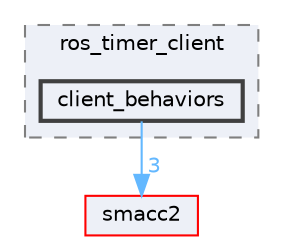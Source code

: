 digraph "smacc2_client_library/ros_timer_client/include/include/ros_timer_client/client_behaviors"
{
 // LATEX_PDF_SIZE
  bgcolor="transparent";
  edge [fontname=Helvetica,fontsize=10,labelfontname=Helvetica,labelfontsize=10];
  node [fontname=Helvetica,fontsize=10,shape=box,height=0.2,width=0.4];
  compound=true
  subgraph clusterdir_9cdede4891061b2dae86c789ea043153 {
    graph [ bgcolor="#edf0f7", pencolor="grey50", label="ros_timer_client", fontname=Helvetica,fontsize=10 style="filled,dashed", URL="dir_9cdede4891061b2dae86c789ea043153.html",tooltip=""]
  dir_925bae3056d9c3106f63bd93cab515c5 [label="client_behaviors", fillcolor="#edf0f7", color="grey25", style="filled,bold", URL="dir_925bae3056d9c3106f63bd93cab515c5.html",tooltip=""];
  }
  dir_ce4c19d6108cf5285f3105ec9cd73bf1 [label="smacc2", fillcolor="#edf0f7", color="red", style="filled", URL="dir_ce4c19d6108cf5285f3105ec9cd73bf1.html",tooltip=""];
  dir_925bae3056d9c3106f63bd93cab515c5->dir_ce4c19d6108cf5285f3105ec9cd73bf1 [headlabel="3", labeldistance=1.5 headhref="dir_000009_000043.html" color="steelblue1" fontcolor="steelblue1"];
}
